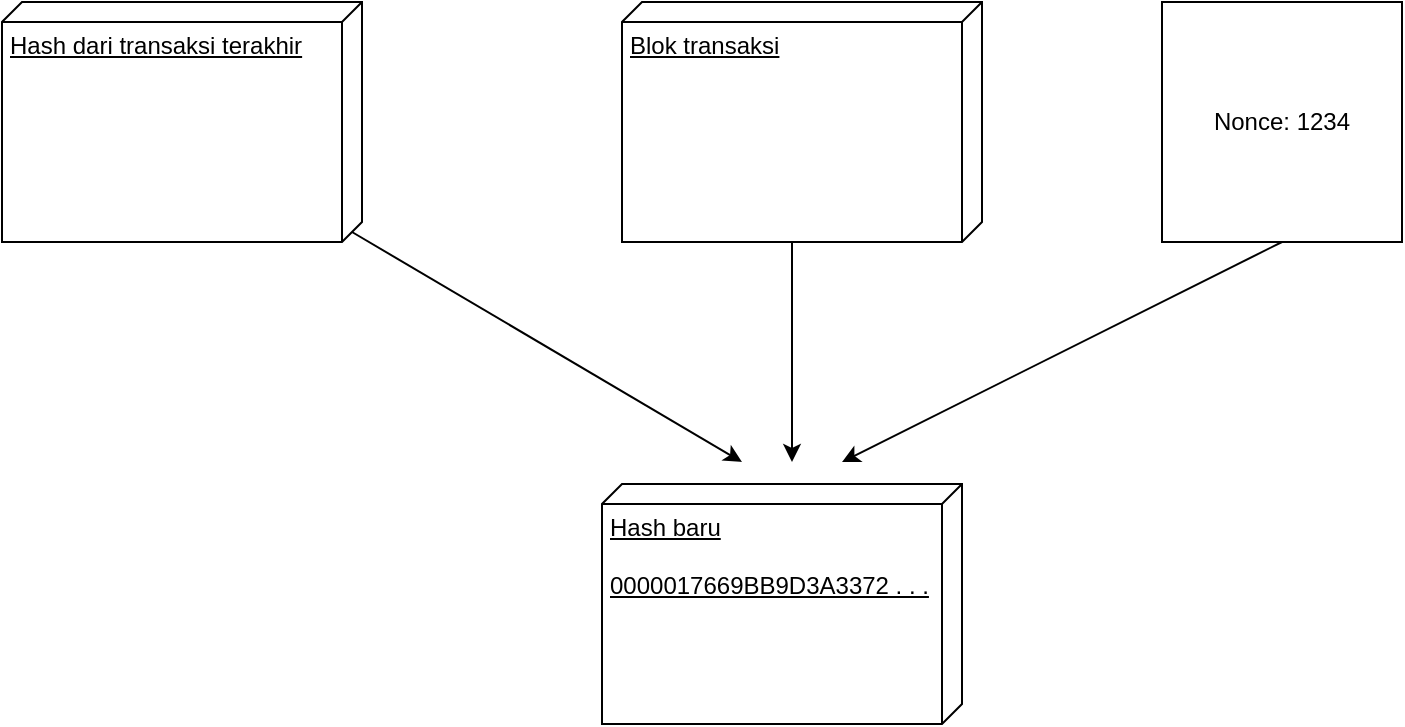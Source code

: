 <mxfile version="14.8.4" type="github" pages="2">
  <diagram id="1p5W6vF0cWJFoUf46gm6" name="Page-1">
    <mxGraphModel dx="893" dy="589" grid="1" gridSize="10" guides="1" tooltips="1" connect="1" arrows="1" fold="1" page="1" pageScale="1" pageWidth="850" pageHeight="1100" math="0" shadow="0">
      <root>
        <mxCell id="0" />
        <mxCell id="1" parent="0" />
        <mxCell id="SgNwifBKHYJNlDfw5NTR-1" value="Hash dari transaksi terakhir" style="verticalAlign=top;align=left;spacingTop=8;spacingLeft=2;spacingRight=12;shape=cube;size=10;direction=south;fontStyle=4;html=1;" vertex="1" parent="1">
          <mxGeometry x="100" y="200" width="180" height="120" as="geometry" />
        </mxCell>
        <mxCell id="SgNwifBKHYJNlDfw5NTR-2" value="Blok transaksi" style="verticalAlign=top;align=left;spacingTop=8;spacingLeft=2;spacingRight=12;shape=cube;size=10;direction=south;fontStyle=4;html=1;" vertex="1" parent="1">
          <mxGeometry x="410" y="200" width="180" height="120" as="geometry" />
        </mxCell>
        <mxCell id="SgNwifBKHYJNlDfw5NTR-3" value="Nonce: 1234" style="whiteSpace=wrap;html=1;aspect=fixed;" vertex="1" parent="1">
          <mxGeometry x="680" y="200" width="120" height="120" as="geometry" />
        </mxCell>
        <mxCell id="SgNwifBKHYJNlDfw5NTR-4" value="Hash baru&lt;br&gt;&lt;br&gt;0000017669BB9D3A3372 . . ." style="verticalAlign=top;align=left;spacingTop=8;spacingLeft=2;spacingRight=12;shape=cube;size=10;direction=south;fontStyle=4;html=1;" vertex="1" parent="1">
          <mxGeometry x="400" y="441" width="180" height="120" as="geometry" />
        </mxCell>
        <mxCell id="SgNwifBKHYJNlDfw5NTR-5" value="" style="endArrow=classic;html=1;exitX=0;exitY=0;exitDx=115;exitDy=5;exitPerimeter=0;" edge="1" parent="1" source="SgNwifBKHYJNlDfw5NTR-1">
          <mxGeometry width="50" height="50" relative="1" as="geometry">
            <mxPoint x="280" y="310" as="sourcePoint" />
            <mxPoint x="470" y="430" as="targetPoint" />
          </mxGeometry>
        </mxCell>
        <mxCell id="SgNwifBKHYJNlDfw5NTR-6" value="" style="endArrow=classic;html=1;exitX=0;exitY=0;exitDx=120;exitDy=95;exitPerimeter=0;" edge="1" parent="1" source="SgNwifBKHYJNlDfw5NTR-2">
          <mxGeometry width="50" height="50" relative="1" as="geometry">
            <mxPoint x="285" y="325" as="sourcePoint" />
            <mxPoint x="495" y="430" as="targetPoint" />
          </mxGeometry>
        </mxCell>
        <mxCell id="SgNwifBKHYJNlDfw5NTR-7" value="" style="endArrow=classic;html=1;exitX=0.5;exitY=1;exitDx=0;exitDy=0;" edge="1" parent="1" source="SgNwifBKHYJNlDfw5NTR-3">
          <mxGeometry width="50" height="50" relative="1" as="geometry">
            <mxPoint x="505" y="330" as="sourcePoint" />
            <mxPoint x="520" y="430" as="targetPoint" />
          </mxGeometry>
        </mxCell>
      </root>
    </mxGraphModel>
  </diagram>
  <diagram id="kqM-a0FrOLBP2fPFDyc0" name="Page-2">
    <mxGraphModel dx="1371" dy="769" grid="1" gridSize="10" guides="1" tooltips="1" connect="1" arrows="1" fold="1" page="1" pageScale="1" pageWidth="850" pageHeight="1100" math="0" shadow="0">
      <root>
        <mxCell id="8XYLhrBgmV5lf-E_SUiz-0" />
        <mxCell id="8XYLhrBgmV5lf-E_SUiz-1" parent="8XYLhrBgmV5lf-E_SUiz-0" />
        <mxCell id="8XYLhrBgmV5lf-E_SUiz-3" value="" style="outlineConnect=0;fontColor=#232F3E;gradientColor=none;strokeColor=#ffffff;fillColor=#232F3E;dashed=0;verticalLabelPosition=middle;verticalAlign=bottom;align=center;html=1;whiteSpace=wrap;fontSize=10;fontStyle=1;spacing=3;shape=mxgraph.aws4.productIcon;prIcon=mxgraph.aws4.server_migration_service;" vertex="1" parent="8XYLhrBgmV5lf-E_SUiz-1">
          <mxGeometry x="570" y="110" width="110" height="80" as="geometry" />
        </mxCell>
        <mxCell id="6HIFpXVxRDMLLTa087al-0" value="Jaringan Blockchain" style="text;html=1;strokeColor=none;fillColor=none;align=center;verticalAlign=middle;whiteSpace=wrap;rounded=0;" vertex="1" parent="8XYLhrBgmV5lf-E_SUiz-1">
          <mxGeometry x="565" y="240" width="120" height="20" as="geometry" />
        </mxCell>
        <mxCell id="6HIFpXVxRDMLLTa087al-2" value="" style="shape=image;html=1;verticalAlign=top;verticalLabelPosition=bottom;labelBackgroundColor=#ffffff;imageAspect=0;aspect=fixed;image=https://cdn4.iconfinder.com/data/icons/success-filloutline/64/jigsaws-puzzle_pieces-planning-creative-strategy-128.png" vertex="1" parent="8XYLhrBgmV5lf-E_SUiz-1">
          <mxGeometry x="180" y="102" width="128" height="128" as="geometry" />
        </mxCell>
        <mxCell id="6HIFpXVxRDMLLTa087al-5" value="Puzzle matematika&lt;br&gt;(Hash Sebelumnya + Blok Transaksi + Nonce)&lt;br&gt;&lt;br&gt;y=f(x)&lt;br&gt;x=?" style="text;html=1;strokeColor=none;fillColor=none;align=left;verticalAlign=middle;whiteSpace=wrap;rounded=0;" vertex="1" parent="8XYLhrBgmV5lf-E_SUiz-1">
          <mxGeometry x="200" y="240" width="160" height="90" as="geometry" />
        </mxCell>
        <mxCell id="6HIFpXVxRDMLLTa087al-9" value="" style="shape=image;html=1;verticalAlign=top;verticalLabelPosition=bottom;labelBackgroundColor=#ffffff;imageAspect=0;aspect=fixed;image=https://cdn0.iconfinder.com/data/icons/world-issues/500/pickaxe-128.png;direction=south;" vertex="1" parent="8XYLhrBgmV5lf-E_SUiz-1">
          <mxGeometry x="100" y="430" width="78" height="78" as="geometry" />
        </mxCell>
        <mxCell id="6HIFpXVxRDMLLTa087al-11" value="" style="shape=image;html=1;verticalAlign=top;verticalLabelPosition=bottom;labelBackgroundColor=#ffffff;imageAspect=0;aspect=fixed;image=https://cdn4.iconfinder.com/data/icons/basic-ui-2-line/32/person-people-man-profile-human-128.png" vertex="1" parent="8XYLhrBgmV5lf-E_SUiz-1">
          <mxGeometry x="72" y="450" width="58" height="58" as="geometry" />
        </mxCell>
        <mxCell id="fHSrv6ZOTVzKOw0cZiCZ-0" value="x1" style="text;html=1;strokeColor=none;fillColor=none;align=center;verticalAlign=middle;whiteSpace=wrap;rounded=0;fontSize=16;" vertex="1" parent="8XYLhrBgmV5lf-E_SUiz-1">
          <mxGeometry x="100" y="508" width="40" height="40" as="geometry" />
        </mxCell>
        <mxCell id="fHSrv6ZOTVzKOw0cZiCZ-1" value="" style="shape=image;html=1;verticalAlign=top;verticalLabelPosition=bottom;labelBackgroundColor=#ffffff;imageAspect=0;aspect=fixed;image=https://cdn0.iconfinder.com/data/icons/world-issues/500/pickaxe-128.png;direction=south;" vertex="1" parent="8XYLhrBgmV5lf-E_SUiz-1">
          <mxGeometry x="230" y="430" width="78" height="78" as="geometry" />
        </mxCell>
        <mxCell id="fHSrv6ZOTVzKOw0cZiCZ-2" value="" style="shape=image;html=1;verticalAlign=top;verticalLabelPosition=bottom;labelBackgroundColor=#ffffff;imageAspect=0;aspect=fixed;image=https://cdn4.iconfinder.com/data/icons/basic-ui-2-line/32/person-people-man-profile-human-128.png" vertex="1" parent="8XYLhrBgmV5lf-E_SUiz-1">
          <mxGeometry x="202" y="450" width="58" height="58" as="geometry" />
        </mxCell>
        <mxCell id="fHSrv6ZOTVzKOw0cZiCZ-3" value="x2" style="text;html=1;strokeColor=none;fillColor=none;align=center;verticalAlign=middle;whiteSpace=wrap;rounded=0;fontSize=16;" vertex="1" parent="8XYLhrBgmV5lf-E_SUiz-1">
          <mxGeometry x="230" y="508" width="40" height="40" as="geometry" />
        </mxCell>
        <mxCell id="fHSrv6ZOTVzKOw0cZiCZ-4" value="" style="shape=image;html=1;verticalAlign=top;verticalLabelPosition=bottom;labelBackgroundColor=#ffffff;imageAspect=0;aspect=fixed;image=https://cdn0.iconfinder.com/data/icons/world-issues/500/pickaxe-128.png;direction=south;" vertex="1" parent="8XYLhrBgmV5lf-E_SUiz-1">
          <mxGeometry x="358" y="430" width="78" height="78" as="geometry" />
        </mxCell>
        <mxCell id="fHSrv6ZOTVzKOw0cZiCZ-5" value="" style="shape=image;html=1;verticalAlign=top;verticalLabelPosition=bottom;labelBackgroundColor=#ffffff;imageAspect=0;aspect=fixed;image=https://cdn4.iconfinder.com/data/icons/basic-ui-2-line/32/person-people-man-profile-human-128.png" vertex="1" parent="8XYLhrBgmV5lf-E_SUiz-1">
          <mxGeometry x="330" y="450" width="58" height="58" as="geometry" />
        </mxCell>
        <mxCell id="fHSrv6ZOTVzKOw0cZiCZ-6" value="x3" style="text;html=1;strokeColor=none;fillColor=none;align=center;verticalAlign=middle;whiteSpace=wrap;rounded=0;fontSize=16;" vertex="1" parent="8XYLhrBgmV5lf-E_SUiz-1">
          <mxGeometry x="358" y="508" width="40" height="40" as="geometry" />
        </mxCell>
        <mxCell id="IgnwWgjOOjCO_KTmrYAG-0" value="" style="endArrow=classic;html=1;fontSize=16;" edge="1" parent="8XYLhrBgmV5lf-E_SUiz-1">
          <mxGeometry width="50" height="50" relative="1" as="geometry">
            <mxPoint x="400" y="390" as="sourcePoint" />
            <mxPoint x="230" y="360" as="targetPoint" />
          </mxGeometry>
        </mxCell>
      </root>
    </mxGraphModel>
  </diagram>
</mxfile>

